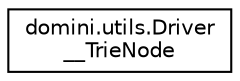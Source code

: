 digraph "Graphical Class Hierarchy"
{
  edge [fontname="Helvetica",fontsize="10",labelfontname="Helvetica",labelfontsize="10"];
  node [fontname="Helvetica",fontsize="10",shape=record];
  rankdir="LR";
  Node0 [label="domini.utils.Driver\l__TrieNode",height=0.2,width=0.4,color="black", fillcolor="white", style="filled",URL="$classdomini_1_1utils_1_1Driver____TrieNode.html",tooltip="Driver de TrieNode. "];
}
